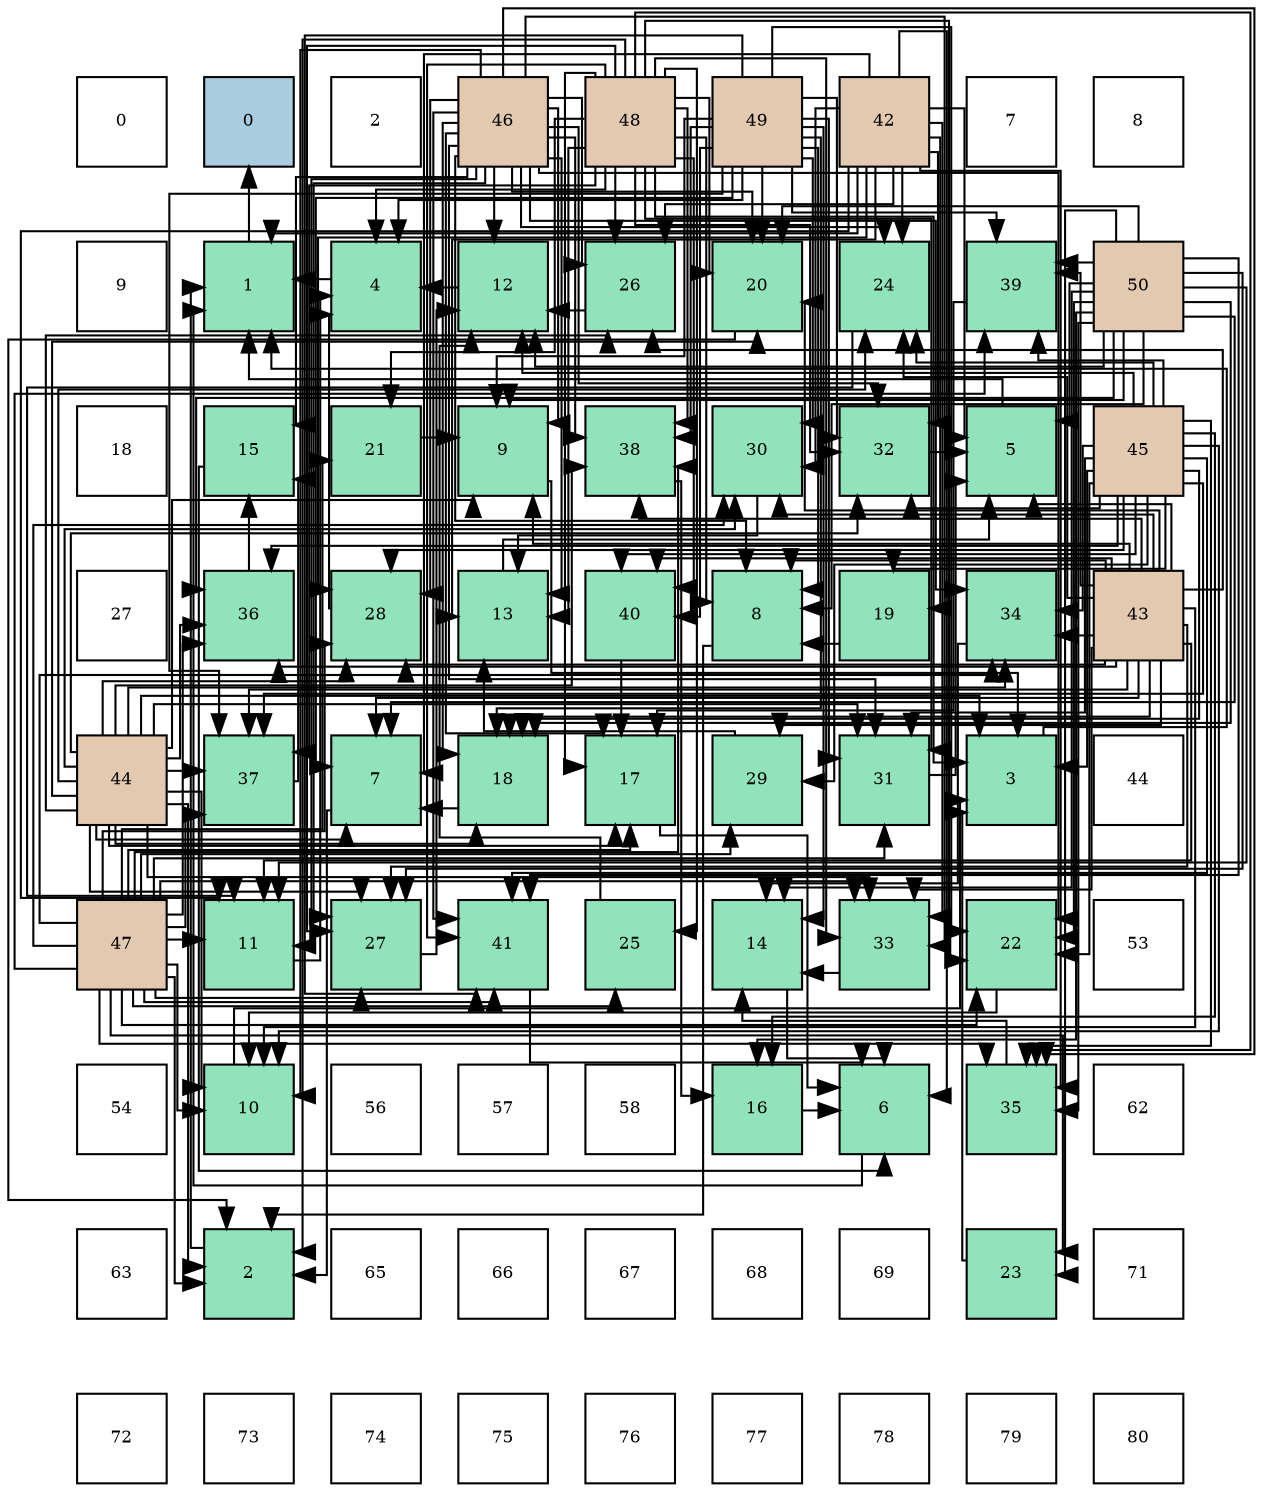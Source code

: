 digraph layout{
 rankdir=TB;
 splines=ortho;
 node [style=filled shape=square fixedsize=true width=0.6];
0[label="0", fontsize=8, fillcolor="#ffffff"];
1[label="0", fontsize=8, fillcolor="#a9ccde"];
2[label="2", fontsize=8, fillcolor="#ffffff"];
3[label="46", fontsize=8, fillcolor="#e3c9af"];
4[label="48", fontsize=8, fillcolor="#e3c9af"];
5[label="49", fontsize=8, fillcolor="#e3c9af"];
6[label="42", fontsize=8, fillcolor="#e3c9af"];
7[label="7", fontsize=8, fillcolor="#ffffff"];
8[label="8", fontsize=8, fillcolor="#ffffff"];
9[label="9", fontsize=8, fillcolor="#ffffff"];
10[label="1", fontsize=8, fillcolor="#91e3bb"];
11[label="4", fontsize=8, fillcolor="#91e3bb"];
12[label="12", fontsize=8, fillcolor="#91e3bb"];
13[label="26", fontsize=8, fillcolor="#91e3bb"];
14[label="20", fontsize=8, fillcolor="#91e3bb"];
15[label="24", fontsize=8, fillcolor="#91e3bb"];
16[label="39", fontsize=8, fillcolor="#91e3bb"];
17[label="50", fontsize=8, fillcolor="#e3c9af"];
18[label="18", fontsize=8, fillcolor="#ffffff"];
19[label="15", fontsize=8, fillcolor="#91e3bb"];
20[label="21", fontsize=8, fillcolor="#91e3bb"];
21[label="9", fontsize=8, fillcolor="#91e3bb"];
22[label="38", fontsize=8, fillcolor="#91e3bb"];
23[label="30", fontsize=8, fillcolor="#91e3bb"];
24[label="32", fontsize=8, fillcolor="#91e3bb"];
25[label="5", fontsize=8, fillcolor="#91e3bb"];
26[label="45", fontsize=8, fillcolor="#e3c9af"];
27[label="27", fontsize=8, fillcolor="#ffffff"];
28[label="36", fontsize=8, fillcolor="#91e3bb"];
29[label="28", fontsize=8, fillcolor="#91e3bb"];
30[label="13", fontsize=8, fillcolor="#91e3bb"];
31[label="40", fontsize=8, fillcolor="#91e3bb"];
32[label="8", fontsize=8, fillcolor="#91e3bb"];
33[label="19", fontsize=8, fillcolor="#91e3bb"];
34[label="34", fontsize=8, fillcolor="#91e3bb"];
35[label="43", fontsize=8, fillcolor="#e3c9af"];
36[label="44", fontsize=8, fillcolor="#e3c9af"];
37[label="37", fontsize=8, fillcolor="#91e3bb"];
38[label="7", fontsize=8, fillcolor="#91e3bb"];
39[label="18", fontsize=8, fillcolor="#91e3bb"];
40[label="17", fontsize=8, fillcolor="#91e3bb"];
41[label="29", fontsize=8, fillcolor="#91e3bb"];
42[label="31", fontsize=8, fillcolor="#91e3bb"];
43[label="3", fontsize=8, fillcolor="#91e3bb"];
44[label="44", fontsize=8, fillcolor="#ffffff"];
45[label="47", fontsize=8, fillcolor="#e3c9af"];
46[label="11", fontsize=8, fillcolor="#91e3bb"];
47[label="27", fontsize=8, fillcolor="#91e3bb"];
48[label="41", fontsize=8, fillcolor="#91e3bb"];
49[label="25", fontsize=8, fillcolor="#91e3bb"];
50[label="14", fontsize=8, fillcolor="#91e3bb"];
51[label="33", fontsize=8, fillcolor="#91e3bb"];
52[label="22", fontsize=8, fillcolor="#91e3bb"];
53[label="53", fontsize=8, fillcolor="#ffffff"];
54[label="54", fontsize=8, fillcolor="#ffffff"];
55[label="10", fontsize=8, fillcolor="#91e3bb"];
56[label="56", fontsize=8, fillcolor="#ffffff"];
57[label="57", fontsize=8, fillcolor="#ffffff"];
58[label="58", fontsize=8, fillcolor="#ffffff"];
59[label="16", fontsize=8, fillcolor="#91e3bb"];
60[label="6", fontsize=8, fillcolor="#91e3bb"];
61[label="35", fontsize=8, fillcolor="#91e3bb"];
62[label="62", fontsize=8, fillcolor="#ffffff"];
63[label="63", fontsize=8, fillcolor="#ffffff"];
64[label="2", fontsize=8, fillcolor="#91e3bb"];
65[label="65", fontsize=8, fillcolor="#ffffff"];
66[label="66", fontsize=8, fillcolor="#ffffff"];
67[label="67", fontsize=8, fillcolor="#ffffff"];
68[label="68", fontsize=8, fillcolor="#ffffff"];
69[label="69", fontsize=8, fillcolor="#ffffff"];
70[label="23", fontsize=8, fillcolor="#91e3bb"];
71[label="71", fontsize=8, fillcolor="#ffffff"];
72[label="72", fontsize=8, fillcolor="#ffffff"];
73[label="73", fontsize=8, fillcolor="#ffffff"];
74[label="74", fontsize=8, fillcolor="#ffffff"];
75[label="75", fontsize=8, fillcolor="#ffffff"];
76[label="76", fontsize=8, fillcolor="#ffffff"];
77[label="77", fontsize=8, fillcolor="#ffffff"];
78[label="78", fontsize=8, fillcolor="#ffffff"];
79[label="79", fontsize=8, fillcolor="#ffffff"];
80[label="80", fontsize=8, fillcolor="#ffffff"];
edge [constraint=false, style=vis];10 -> 1;
64 -> 10;
43 -> 10;
11 -> 10;
25 -> 10;
60 -> 10;
38 -> 64;
32 -> 64;
21 -> 43;
55 -> 43;
46 -> 11;
12 -> 11;
30 -> 25;
50 -> 60;
19 -> 60;
59 -> 60;
40 -> 60;
39 -> 38;
33 -> 32;
14 -> 64;
20 -> 21;
52 -> 55;
70 -> 43;
15 -> 46;
49 -> 12;
13 -> 12;
47 -> 12;
29 -> 11;
41 -> 30;
23 -> 30;
42 -> 25;
24 -> 25;
51 -> 50;
34 -> 50;
61 -> 50;
28 -> 19;
37 -> 19;
22 -> 59;
16 -> 40;
31 -> 40;
48 -> 60;
6 -> 10;
6 -> 25;
6 -> 60;
6 -> 38;
6 -> 46;
6 -> 30;
6 -> 33;
6 -> 15;
6 -> 13;
6 -> 29;
6 -> 23;
6 -> 24;
6 -> 51;
6 -> 61;
35 -> 25;
35 -> 38;
35 -> 32;
35 -> 21;
35 -> 55;
35 -> 46;
35 -> 39;
35 -> 14;
35 -> 15;
35 -> 13;
35 -> 47;
35 -> 29;
35 -> 41;
35 -> 23;
35 -> 51;
35 -> 34;
35 -> 28;
35 -> 37;
35 -> 22;
35 -> 16;
35 -> 31;
36 -> 64;
36 -> 43;
36 -> 38;
36 -> 21;
36 -> 55;
36 -> 40;
36 -> 39;
36 -> 14;
36 -> 15;
36 -> 13;
36 -> 47;
36 -> 29;
36 -> 23;
36 -> 42;
36 -> 24;
36 -> 51;
36 -> 34;
36 -> 28;
36 -> 37;
36 -> 22;
26 -> 43;
26 -> 55;
26 -> 12;
26 -> 59;
26 -> 39;
26 -> 33;
26 -> 52;
26 -> 15;
26 -> 29;
26 -> 41;
26 -> 42;
26 -> 24;
26 -> 34;
26 -> 61;
26 -> 28;
26 -> 37;
26 -> 16;
26 -> 31;
26 -> 48;
3 -> 32;
3 -> 21;
3 -> 55;
3 -> 46;
3 -> 12;
3 -> 30;
3 -> 19;
3 -> 40;
3 -> 39;
3 -> 14;
3 -> 52;
3 -> 15;
3 -> 13;
3 -> 47;
3 -> 29;
3 -> 42;
3 -> 24;
3 -> 51;
3 -> 34;
3 -> 61;
3 -> 22;
3 -> 48;
45 -> 64;
45 -> 55;
45 -> 46;
45 -> 40;
45 -> 20;
45 -> 52;
45 -> 70;
45 -> 49;
45 -> 47;
45 -> 29;
45 -> 41;
45 -> 23;
45 -> 42;
45 -> 51;
45 -> 34;
45 -> 61;
45 -> 28;
45 -> 37;
45 -> 22;
45 -> 16;
45 -> 48;
4 -> 64;
4 -> 43;
4 -> 11;
4 -> 32;
4 -> 30;
4 -> 40;
4 -> 14;
4 -> 20;
4 -> 52;
4 -> 49;
4 -> 13;
4 -> 47;
4 -> 42;
4 -> 24;
4 -> 51;
4 -> 61;
4 -> 37;
4 -> 22;
4 -> 31;
4 -> 48;
5 -> 11;
5 -> 38;
5 -> 32;
5 -> 21;
5 -> 50;
5 -> 39;
5 -> 14;
5 -> 52;
5 -> 23;
5 -> 42;
5 -> 24;
5 -> 37;
5 -> 22;
5 -> 16;
5 -> 31;
5 -> 48;
17 -> 25;
17 -> 38;
17 -> 32;
17 -> 21;
17 -> 46;
17 -> 12;
17 -> 50;
17 -> 59;
17 -> 39;
17 -> 14;
17 -> 52;
17 -> 70;
17 -> 47;
17 -> 61;
17 -> 28;
17 -> 16;
17 -> 48;
edge [constraint=true, style=invis];
0 -> 9 -> 18 -> 27 -> 36 -> 45 -> 54 -> 63 -> 72;
1 -> 10 -> 19 -> 28 -> 37 -> 46 -> 55 -> 64 -> 73;
2 -> 11 -> 20 -> 29 -> 38 -> 47 -> 56 -> 65 -> 74;
3 -> 12 -> 21 -> 30 -> 39 -> 48 -> 57 -> 66 -> 75;
4 -> 13 -> 22 -> 31 -> 40 -> 49 -> 58 -> 67 -> 76;
5 -> 14 -> 23 -> 32 -> 41 -> 50 -> 59 -> 68 -> 77;
6 -> 15 -> 24 -> 33 -> 42 -> 51 -> 60 -> 69 -> 78;
7 -> 16 -> 25 -> 34 -> 43 -> 52 -> 61 -> 70 -> 79;
8 -> 17 -> 26 -> 35 -> 44 -> 53 -> 62 -> 71 -> 80;
rank = same {0 -> 1 -> 2 -> 3 -> 4 -> 5 -> 6 -> 7 -> 8};
rank = same {9 -> 10 -> 11 -> 12 -> 13 -> 14 -> 15 -> 16 -> 17};
rank = same {18 -> 19 -> 20 -> 21 -> 22 -> 23 -> 24 -> 25 -> 26};
rank = same {27 -> 28 -> 29 -> 30 -> 31 -> 32 -> 33 -> 34 -> 35};
rank = same {36 -> 37 -> 38 -> 39 -> 40 -> 41 -> 42 -> 43 -> 44};
rank = same {45 -> 46 -> 47 -> 48 -> 49 -> 50 -> 51 -> 52 -> 53};
rank = same {54 -> 55 -> 56 -> 57 -> 58 -> 59 -> 60 -> 61 -> 62};
rank = same {63 -> 64 -> 65 -> 66 -> 67 -> 68 -> 69 -> 70 -> 71};
rank = same {72 -> 73 -> 74 -> 75 -> 76 -> 77 -> 78 -> 79 -> 80};
}
